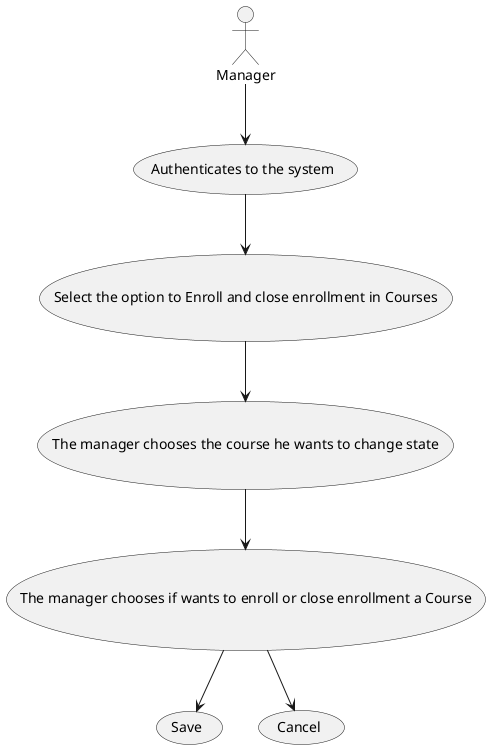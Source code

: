 @startuml
'https://plantuml.com/use-case-diagram




actor Manager
    Manager -down-> (Authenticates to the system)
    (Authenticates to the system) --> (Select the option to Enroll and close enrollment in Courses)
    (Select the option to Enroll and close enrollment in Courses) --> (The manager chooses the course he wants to change state)
    (The manager chooses the course he wants to change state) --> (The manager chooses if wants to enroll or close enrollment a Course)
    (The manager chooses if wants to enroll or close enrollment a Course) --> (Save)
    (The manager chooses if wants to enroll or close enrollment a Course) --> (Cancel)


@enduml
